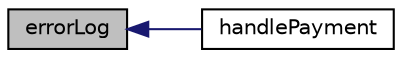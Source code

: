 digraph "errorLog"
{
  edge [fontname="Helvetica",fontsize="10",labelfontname="Helvetica",labelfontsize="10"];
  node [fontname="Helvetica",fontsize="10",shape=record];
  rankdir="LR";
  Node1 [label="errorLog",height=0.2,width=0.4,color="black", fillcolor="grey75", style="filled", fontcolor="black"];
  Node1 -> Node2 [dir="back",color="midnightblue",fontsize="10",style="solid",fontname="Helvetica"];
  Node2 [label="handlePayment",height=0.2,width=0.4,color="black", fillcolor="white", style="filled",URL="$class_s_s_pay_pal_controller.html#a686a812873c1228b03f7c187d9703824",tooltip="handlePayment "];
}
